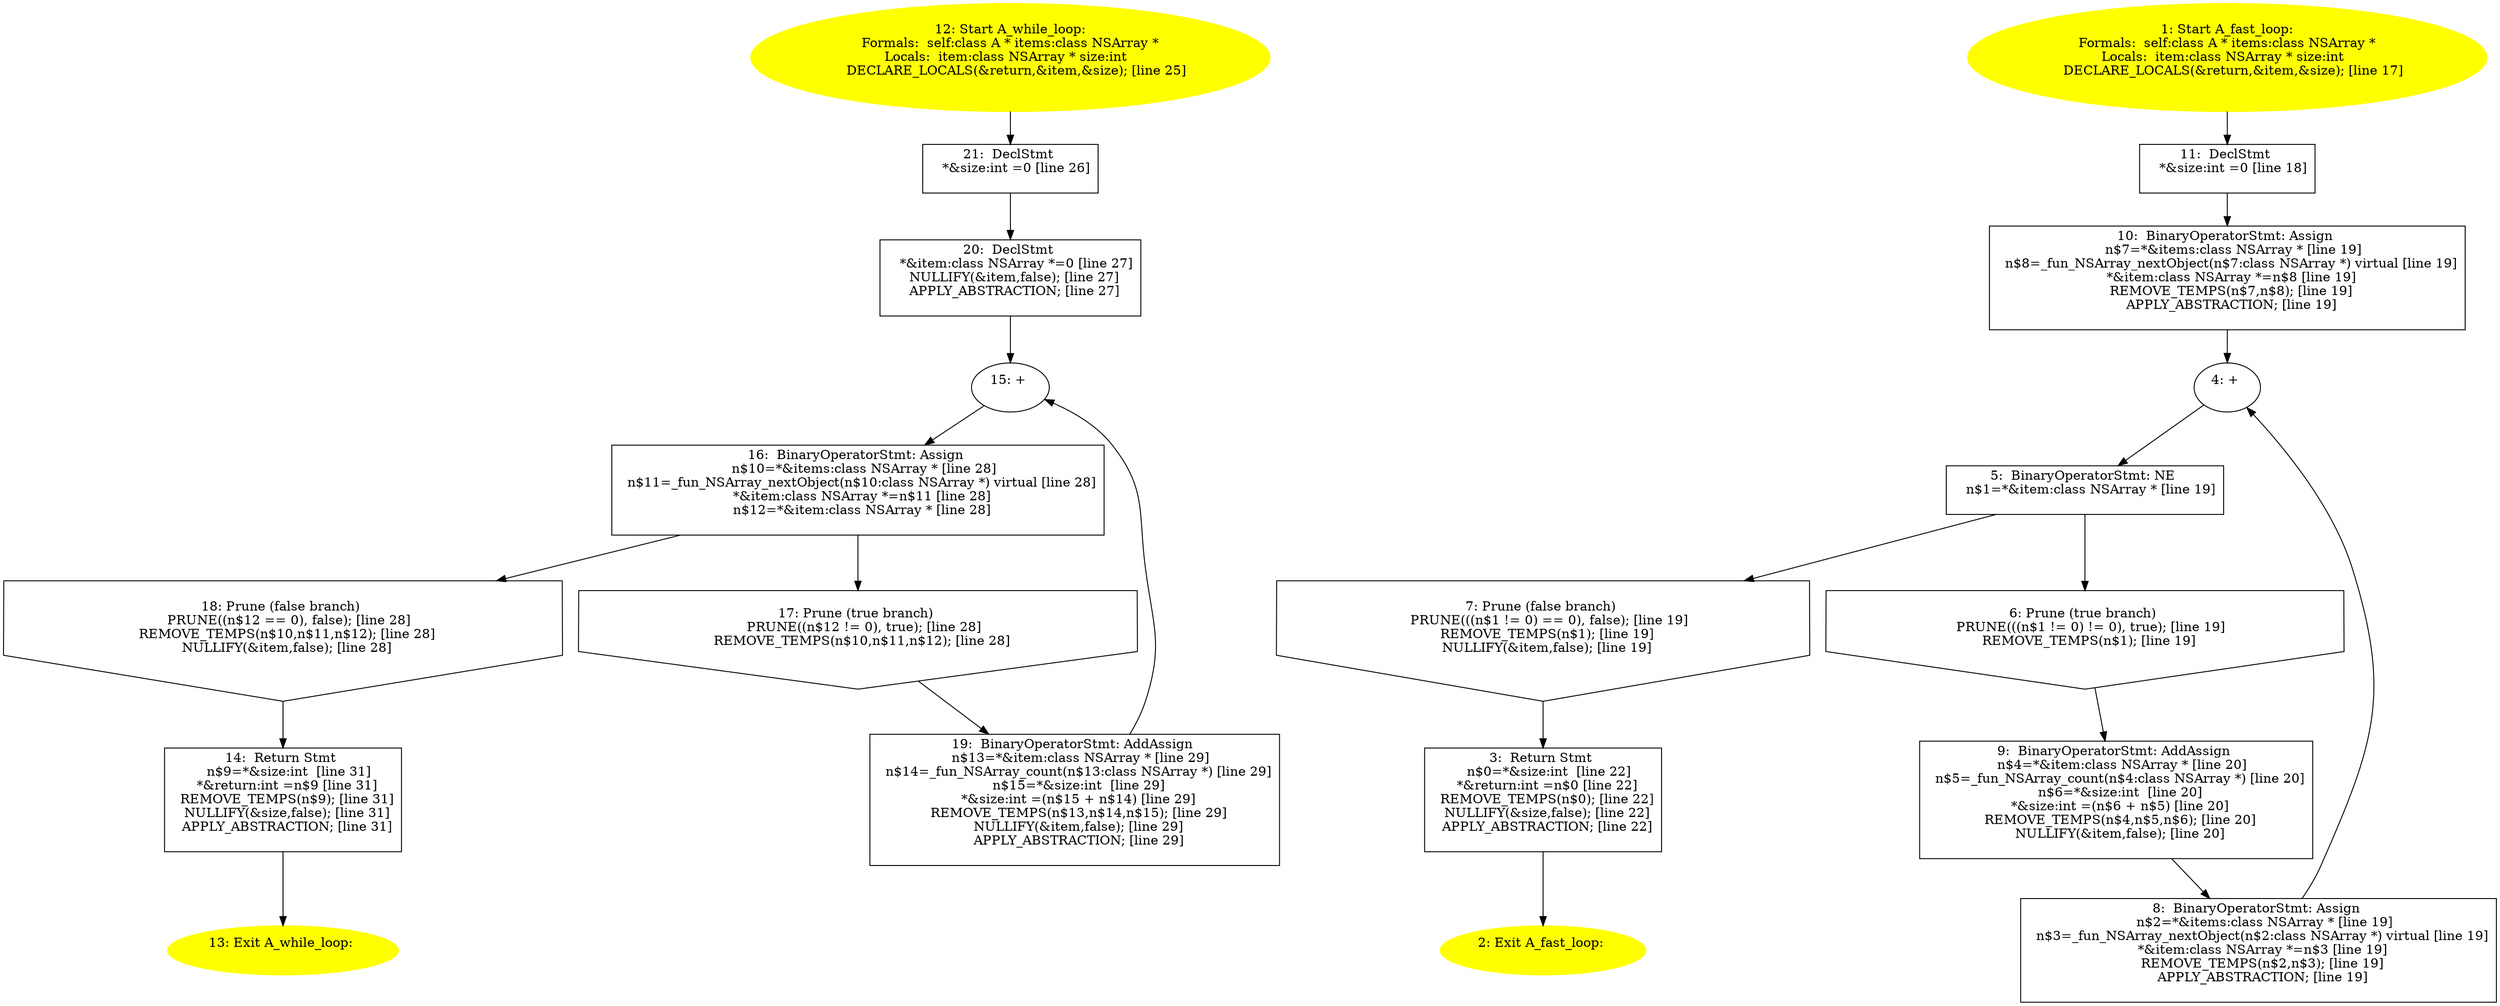 digraph iCFG {
21 [label="21:  DeclStmt \n   *&size:int =0 [line 26]\n " shape="box"]
	

	 21 -> 20 ;
20 [label="20:  DeclStmt \n   *&item:class NSArray *=0 [line 27]\n  NULLIFY(&item,false); [line 27]\n  APPLY_ABSTRACTION; [line 27]\n " shape="box"]
	

	 20 -> 15 ;
19 [label="19:  BinaryOperatorStmt: AddAssign \n   n$13=*&item:class NSArray * [line 29]\n  n$14=_fun_NSArray_count(n$13:class NSArray *) [line 29]\n  n$15=*&size:int  [line 29]\n  *&size:int =(n$15 + n$14) [line 29]\n  REMOVE_TEMPS(n$13,n$14,n$15); [line 29]\n  NULLIFY(&item,false); [line 29]\n  APPLY_ABSTRACTION; [line 29]\n " shape="box"]
	

	 19 -> 15 ;
18 [label="18: Prune (false branch) \n   PRUNE((n$12 == 0), false); [line 28]\n  REMOVE_TEMPS(n$10,n$11,n$12); [line 28]\n  NULLIFY(&item,false); [line 28]\n " shape="invhouse"]
	

	 18 -> 14 ;
17 [label="17: Prune (true branch) \n   PRUNE((n$12 != 0), true); [line 28]\n  REMOVE_TEMPS(n$10,n$11,n$12); [line 28]\n " shape="invhouse"]
	

	 17 -> 19 ;
16 [label="16:  BinaryOperatorStmt: Assign \n   n$10=*&items:class NSArray * [line 28]\n  n$11=_fun_NSArray_nextObject(n$10:class NSArray *) virtual [line 28]\n  *&item:class NSArray *=n$11 [line 28]\n  n$12=*&item:class NSArray * [line 28]\n " shape="box"]
	

	 16 -> 17 ;
	 16 -> 18 ;
15 [label="15: + \n  " ]
	

	 15 -> 16 ;
14 [label="14:  Return Stmt \n   n$9=*&size:int  [line 31]\n  *&return:int =n$9 [line 31]\n  REMOVE_TEMPS(n$9); [line 31]\n  NULLIFY(&size,false); [line 31]\n  APPLY_ABSTRACTION; [line 31]\n " shape="box"]
	

	 14 -> 13 ;
13 [label="13: Exit A_while_loop: \n  " color=yellow style=filled]
	

12 [label="12: Start A_while_loop:\nFormals:  self:class A * items:class NSArray *\nLocals:  item:class NSArray * size:int  \n   DECLARE_LOCALS(&return,&item,&size); [line 25]\n " color=yellow style=filled]
	

	 12 -> 21 ;
11 [label="11:  DeclStmt \n   *&size:int =0 [line 18]\n " shape="box"]
	

	 11 -> 10 ;
10 [label="10:  BinaryOperatorStmt: Assign \n   n$7=*&items:class NSArray * [line 19]\n  n$8=_fun_NSArray_nextObject(n$7:class NSArray *) virtual [line 19]\n  *&item:class NSArray *=n$8 [line 19]\n  REMOVE_TEMPS(n$7,n$8); [line 19]\n  APPLY_ABSTRACTION; [line 19]\n " shape="box"]
	

	 10 -> 4 ;
9 [label="9:  BinaryOperatorStmt: AddAssign \n   n$4=*&item:class NSArray * [line 20]\n  n$5=_fun_NSArray_count(n$4:class NSArray *) [line 20]\n  n$6=*&size:int  [line 20]\n  *&size:int =(n$6 + n$5) [line 20]\n  REMOVE_TEMPS(n$4,n$5,n$6); [line 20]\n  NULLIFY(&item,false); [line 20]\n " shape="box"]
	

	 9 -> 8 ;
8 [label="8:  BinaryOperatorStmt: Assign \n   n$2=*&items:class NSArray * [line 19]\n  n$3=_fun_NSArray_nextObject(n$2:class NSArray *) virtual [line 19]\n  *&item:class NSArray *=n$3 [line 19]\n  REMOVE_TEMPS(n$2,n$3); [line 19]\n  APPLY_ABSTRACTION; [line 19]\n " shape="box"]
	

	 8 -> 4 ;
7 [label="7: Prune (false branch) \n   PRUNE(((n$1 != 0) == 0), false); [line 19]\n  REMOVE_TEMPS(n$1); [line 19]\n  NULLIFY(&item,false); [line 19]\n " shape="invhouse"]
	

	 7 -> 3 ;
6 [label="6: Prune (true branch) \n   PRUNE(((n$1 != 0) != 0), true); [line 19]\n  REMOVE_TEMPS(n$1); [line 19]\n " shape="invhouse"]
	

	 6 -> 9 ;
5 [label="5:  BinaryOperatorStmt: NE \n   n$1=*&item:class NSArray * [line 19]\n " shape="box"]
	

	 5 -> 6 ;
	 5 -> 7 ;
4 [label="4: + \n  " ]
	

	 4 -> 5 ;
3 [label="3:  Return Stmt \n   n$0=*&size:int  [line 22]\n  *&return:int =n$0 [line 22]\n  REMOVE_TEMPS(n$0); [line 22]\n  NULLIFY(&size,false); [line 22]\n  APPLY_ABSTRACTION; [line 22]\n " shape="box"]
	

	 3 -> 2 ;
2 [label="2: Exit A_fast_loop: \n  " color=yellow style=filled]
	

1 [label="1: Start A_fast_loop:\nFormals:  self:class A * items:class NSArray *\nLocals:  item:class NSArray * size:int  \n   DECLARE_LOCALS(&return,&item,&size); [line 17]\n " color=yellow style=filled]
	

	 1 -> 11 ;
}
